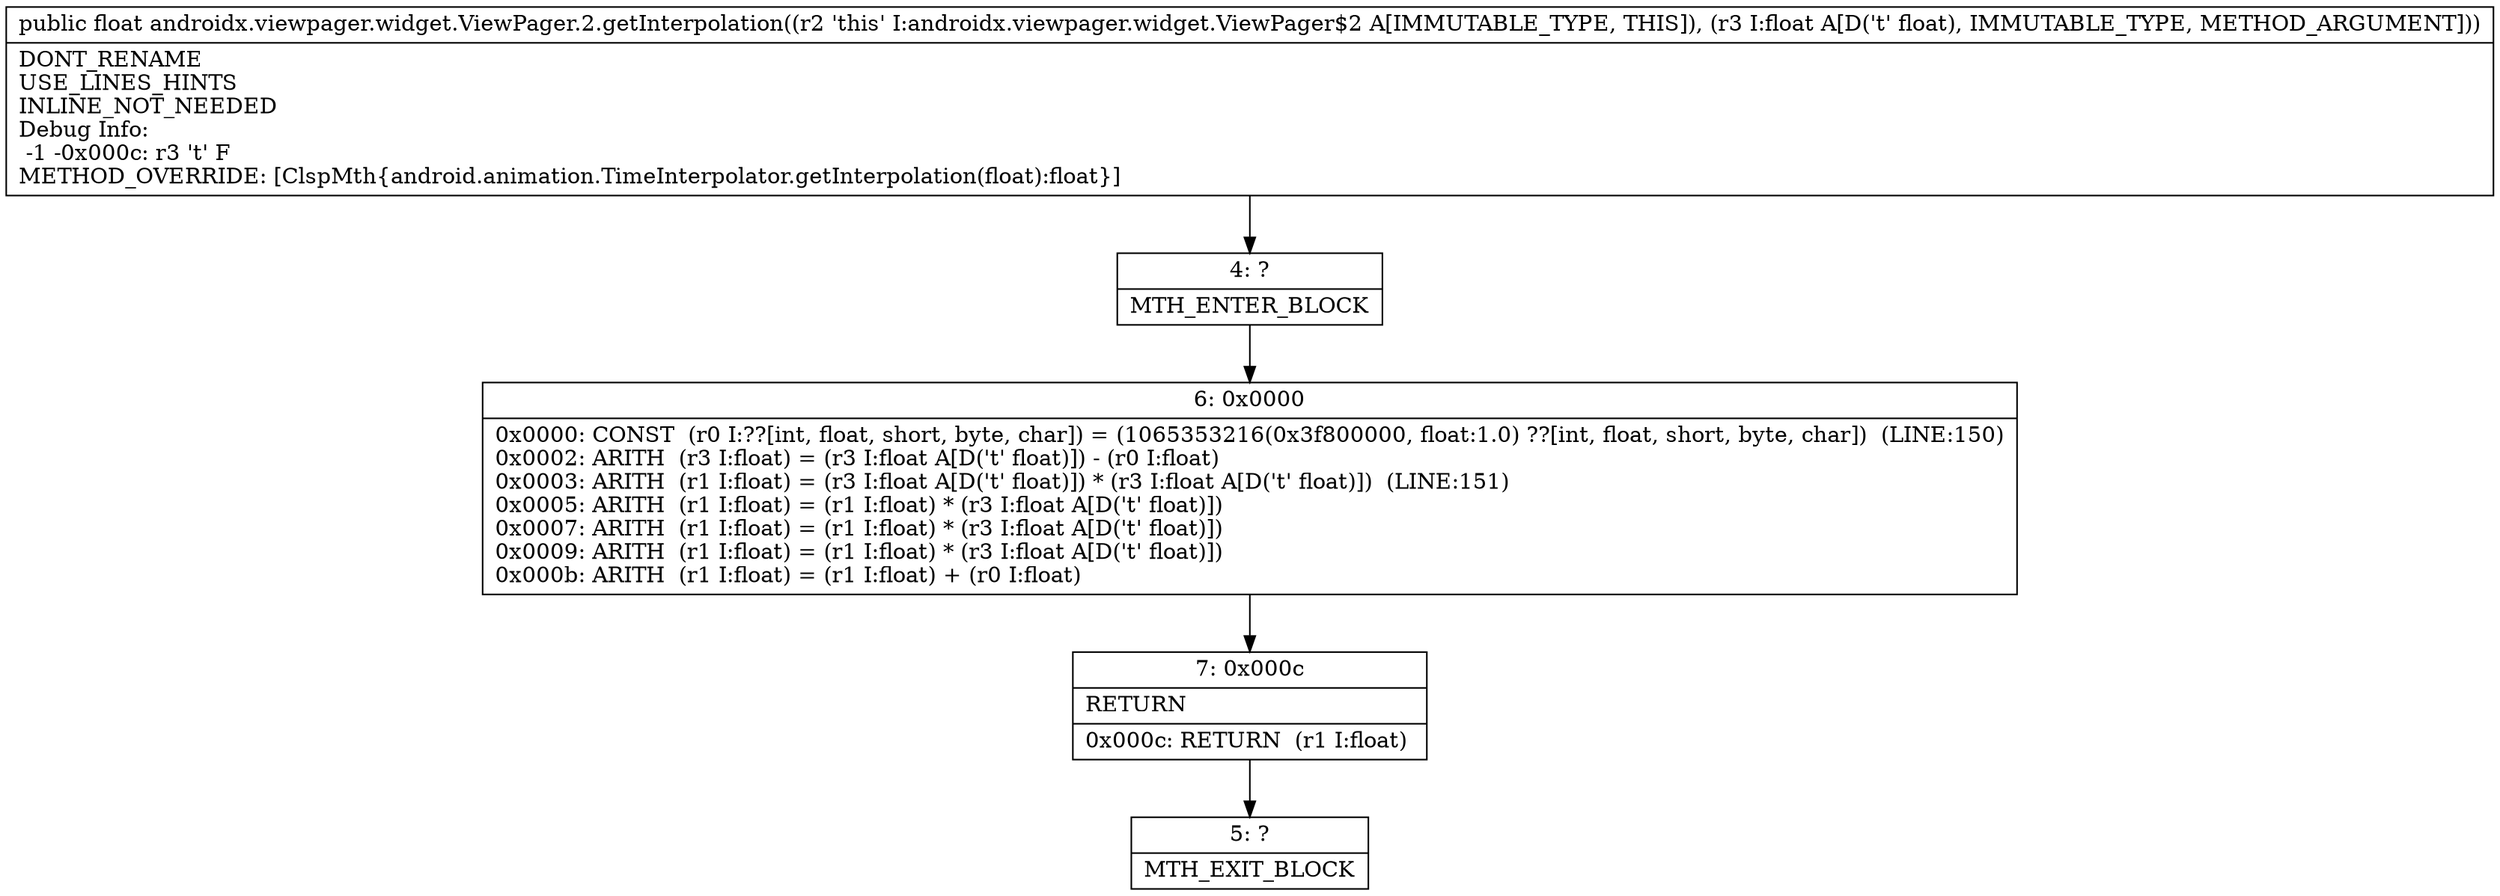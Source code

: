 digraph "CFG forandroidx.viewpager.widget.ViewPager.2.getInterpolation(F)F" {
Node_4 [shape=record,label="{4\:\ ?|MTH_ENTER_BLOCK\l}"];
Node_6 [shape=record,label="{6\:\ 0x0000|0x0000: CONST  (r0 I:??[int, float, short, byte, char]) = (1065353216(0x3f800000, float:1.0) ??[int, float, short, byte, char])  (LINE:150)\l0x0002: ARITH  (r3 I:float) = (r3 I:float A[D('t' float)]) \- (r0 I:float) \l0x0003: ARITH  (r1 I:float) = (r3 I:float A[D('t' float)]) * (r3 I:float A[D('t' float)])  (LINE:151)\l0x0005: ARITH  (r1 I:float) = (r1 I:float) * (r3 I:float A[D('t' float)]) \l0x0007: ARITH  (r1 I:float) = (r1 I:float) * (r3 I:float A[D('t' float)]) \l0x0009: ARITH  (r1 I:float) = (r1 I:float) * (r3 I:float A[D('t' float)]) \l0x000b: ARITH  (r1 I:float) = (r1 I:float) + (r0 I:float) \l}"];
Node_7 [shape=record,label="{7\:\ 0x000c|RETURN\l|0x000c: RETURN  (r1 I:float) \l}"];
Node_5 [shape=record,label="{5\:\ ?|MTH_EXIT_BLOCK\l}"];
MethodNode[shape=record,label="{public float androidx.viewpager.widget.ViewPager.2.getInterpolation((r2 'this' I:androidx.viewpager.widget.ViewPager$2 A[IMMUTABLE_TYPE, THIS]), (r3 I:float A[D('t' float), IMMUTABLE_TYPE, METHOD_ARGUMENT]))  | DONT_RENAME\lUSE_LINES_HINTS\lINLINE_NOT_NEEDED\lDebug Info:\l  \-1 \-0x000c: r3 't' F\lMETHOD_OVERRIDE: [ClspMth\{android.animation.TimeInterpolator.getInterpolation(float):float\}]\l}"];
MethodNode -> Node_4;Node_4 -> Node_6;
Node_6 -> Node_7;
Node_7 -> Node_5;
}

